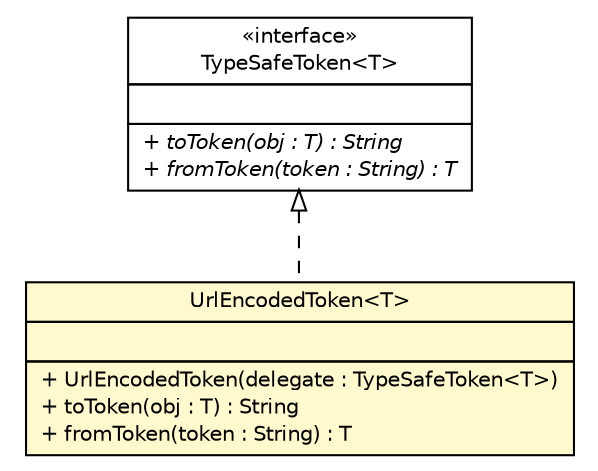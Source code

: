 #!/usr/local/bin/dot
#
# Class diagram 
# Generated by UMLGraph version R5_6-24-gf6e263 (http://www.umlgraph.org/)
#

digraph G {
	edge [fontname="Helvetica",fontsize=10,labelfontname="Helvetica",labelfontsize=10];
	node [fontname="Helvetica",fontsize=10,shape=plaintext];
	nodesep=0.25;
	ranksep=0.5;
	// cn.home1.oss.lib.webmvc.api.TypeSafeToken<T>
	c777 [label=<<table title="cn.home1.oss.lib.webmvc.api.TypeSafeToken" border="0" cellborder="1" cellspacing="0" cellpadding="2" port="p" href="./TypeSafeToken.html">
		<tr><td><table border="0" cellspacing="0" cellpadding="1">
<tr><td align="center" balign="center"> &#171;interface&#187; </td></tr>
<tr><td align="center" balign="center"> TypeSafeToken&lt;T&gt; </td></tr>
		</table></td></tr>
		<tr><td><table border="0" cellspacing="0" cellpadding="1">
<tr><td align="left" balign="left">  </td></tr>
		</table></td></tr>
		<tr><td><table border="0" cellspacing="0" cellpadding="1">
<tr><td align="left" balign="left"><font face="Helvetica-Oblique" point-size="10.0"> + toToken(obj : T) : String </font></td></tr>
<tr><td align="left" balign="left"><font face="Helvetica-Oblique" point-size="10.0"> + fromToken(token : String) : T </font></td></tr>
		</table></td></tr>
		</table>>, URL="./TypeSafeToken.html", fontname="Helvetica", fontcolor="black", fontsize=10.0];
	// cn.home1.oss.lib.webmvc.api.UrlEncodedToken<T>
	c789 [label=<<table title="cn.home1.oss.lib.webmvc.api.UrlEncodedToken" border="0" cellborder="1" cellspacing="0" cellpadding="2" port="p" bgcolor="lemonChiffon" href="./UrlEncodedToken.html">
		<tr><td><table border="0" cellspacing="0" cellpadding="1">
<tr><td align="center" balign="center"> UrlEncodedToken&lt;T&gt; </td></tr>
		</table></td></tr>
		<tr><td><table border="0" cellspacing="0" cellpadding="1">
<tr><td align="left" balign="left">  </td></tr>
		</table></td></tr>
		<tr><td><table border="0" cellspacing="0" cellpadding="1">
<tr><td align="left" balign="left"> + UrlEncodedToken(delegate : TypeSafeToken&lt;T&gt;) </td></tr>
<tr><td align="left" balign="left"> + toToken(obj : T) : String </td></tr>
<tr><td align="left" balign="left"> + fromToken(token : String) : T </td></tr>
		</table></td></tr>
		</table>>, URL="./UrlEncodedToken.html", fontname="Helvetica", fontcolor="black", fontsize=10.0];
	//cn.home1.oss.lib.webmvc.api.UrlEncodedToken<T> implements cn.home1.oss.lib.webmvc.api.TypeSafeToken<T>
	c777:p -> c789:p [dir=back,arrowtail=empty,style=dashed];
}

